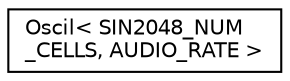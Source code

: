 digraph "Graphical Class Hierarchy"
{
  edge [fontname="Helvetica",fontsize="10",labelfontname="Helvetica",labelfontsize="10"];
  node [fontname="Helvetica",fontsize="10",shape=record];
  rankdir="LR";
  Node1 [label="Oscil\< SIN2048_NUM\l_CELLS, AUDIO_RATE \>",height=0.2,width=0.4,color="black", fillcolor="white", style="filled",URL="$class_oscil.html"];
}

